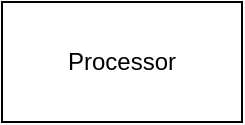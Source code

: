 <mxfile version="14.5.8" type="github">
  <diagram id="hxVoLxP11JMJfh7_TCrf" name="Page-1">
    <mxGraphModel dx="1482" dy="966" grid="1" gridSize="10" guides="1" tooltips="1" connect="1" arrows="1" fold="1" page="1" pageScale="1" pageWidth="850" pageHeight="1100" math="0" shadow="0">
      <root>
        <mxCell id="0" />
        <mxCell id="1" parent="0" />
        <mxCell id="E2VDaeXii4qAkDDeh4_v-1" value="Processor" style="rounded=0;whiteSpace=wrap;html=1;" vertex="1" parent="1">
          <mxGeometry x="150" y="250" width="120" height="60" as="geometry" />
        </mxCell>
      </root>
    </mxGraphModel>
  </diagram>
</mxfile>
